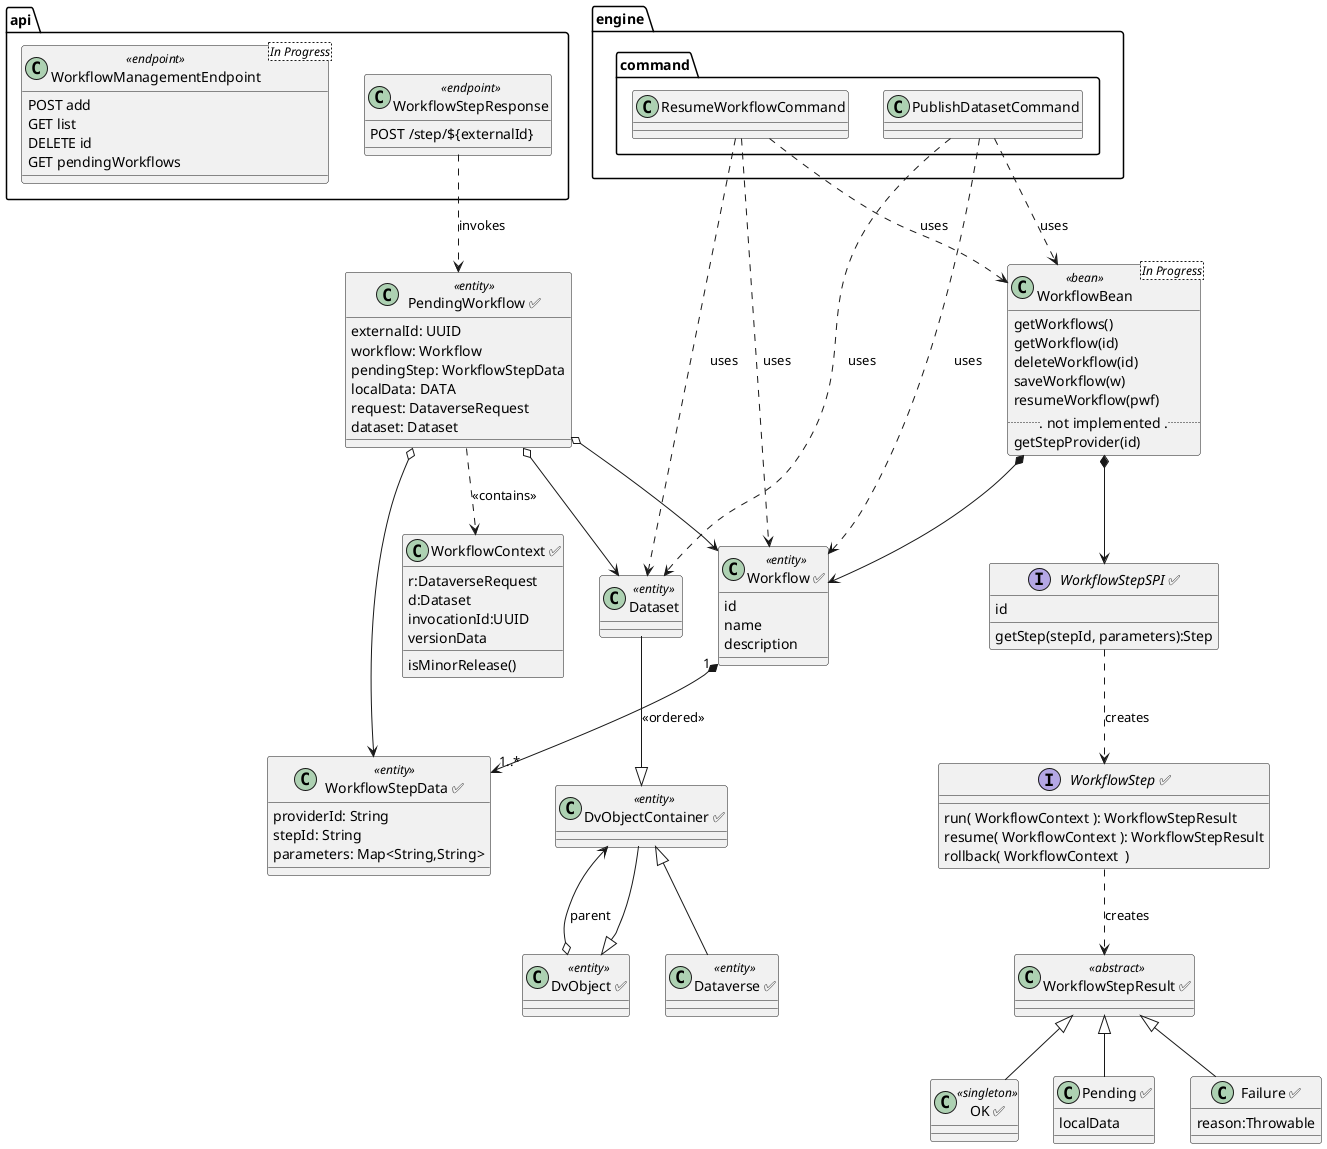 @startuml
' Macro to mark classes you've already implemented
!define DONE(NAME) "NAME ✅" as NAME

class DONE(DvObject) <<entity>>
class DONE(DvObjectContainer) <<entity>>
class DONE(Dataverse) <<entity>>
class Dataset <<entity>>

Dataset --|> DvObjectContainer
DvObjectContainer --|>DvObject
Dataverse -up-|> DvObjectContainer
DvObject o--> DvObjectContainer: parent

class DONE(Workflow) <<entity>> {
  id
  name
  description
}

class DONE(WorkflowStepData) <<entity>> {
  providerId: String
  stepId: String
  parameters: Map<String,String>
}

class WorkflowBean<In Progress> <<bean>> {
  getWorkflows()
  getWorkflow(id)
  deleteWorkflow(id)
  saveWorkflow(w)
  resumeWorkflow(pwf)
  ... not implemented ...
  getStepProvider(id)
}

class DONE(WorkflowContext) {
  r:DataverseRequest
  d:Dataset
  invocationId:UUID
  versionData
  isMinorRelease()
}

class DONE(PendingWorkflow) <<entity>> {
  externalId: UUID
  workflow: Workflow
  pendingStep: WorkflowStepData
  localData: DATA
  request: DataverseRequest
  dataset: Dataset
}

interface DONE(WorkflowStepSPI) {
  id
  getStep(stepId, parameters):Step
}

interface DONE(WorkflowStep) {
  run( WorkflowContext ): WorkflowStepResult
  resume( WorkflowContext ): WorkflowStepResult
  rollback( WorkflowContext  )
}

class DONE(WorkflowStepResult) <<abstract>>
class DONE(OK) <<singleton>>
class DONE(Pending){
  localData
}
class DONE(Failure) {
  reason:Throwable
}

package engine.command {
  class PublishDatasetCommand
  class ResumeWorkflowCommand
}

package api {
  class WorkflowStepResponse <<endpoint>> {
    POST /step/${externalId}
  }

  class WorkflowManagementEndpoint<In Progress> <<endpoint>> {
    POST add
    GET list
    DELETE id
    GET pendingWorkflows
  }
}

OK -up-|> WorkflowStepResult
Pending -up-|> WorkflowStepResult
Failure -up-|> WorkflowStepResult

PendingWorkflow o--> Workflow
PendingWorkflow o--> WorkflowStepData
PendingWorkflow o--> Dataset
Workflow "1" *--> "1..*" WorkflowStepData: <<ordered>>
WorkflowStepSPI ..> WorkflowStep: creates
WorkflowStep ..> WorkflowStepResult: creates
WorkflowStepResponse ..> PendingWorkflow : invokes
WorkflowBean *--> WorkflowStepSPI
WorkflowBean *--> Workflow

PublishDatasetCommand ..> Workflow : uses
PublishDatasetCommand ..> Dataset : uses
PublishDatasetCommand ..> WorkflowBean : uses

ResumeWorkflowCommand ..> Workflow : uses
ResumeWorkflowCommand ..> Dataset : uses
ResumeWorkflowCommand ..> WorkflowBean : uses

PendingWorkflow  ..> WorkflowContext: <<contains>>

@enduml
